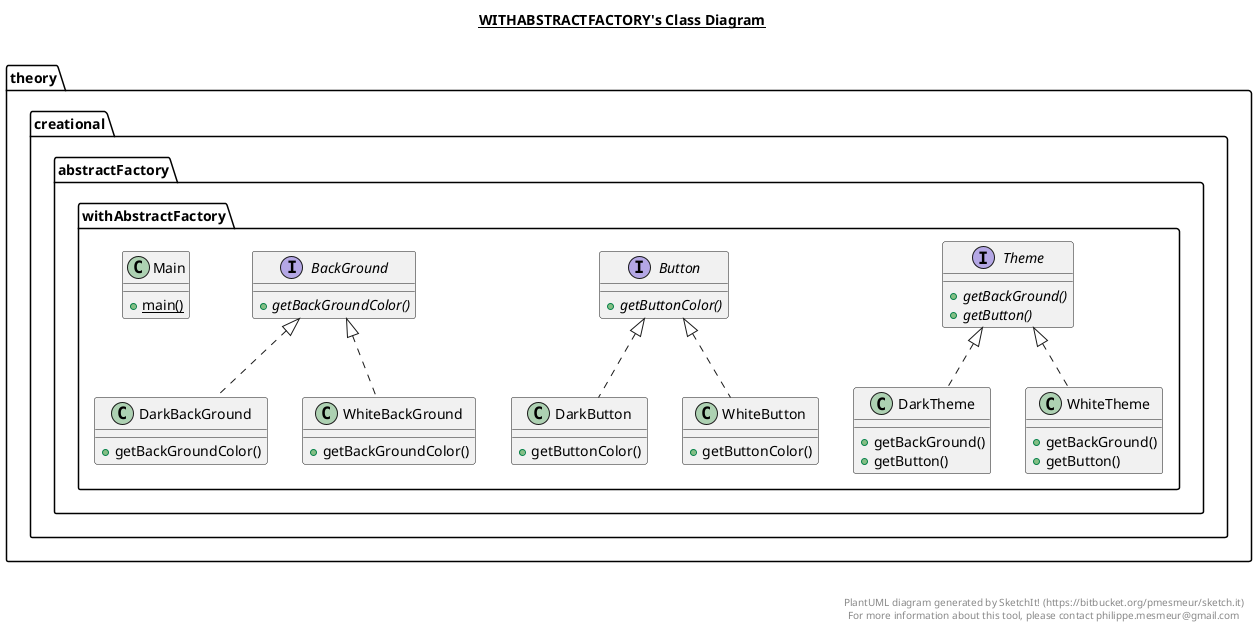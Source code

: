 @startuml

title __WITHABSTRACTFACTORY's Class Diagram__\n

  namespace theory.creational.abstractFactory.withAbstractFactory {
    interface theory.creational.abstractFactory.withAbstractFactory.BackGround {
        {abstract} + getBackGroundColor()
    }
  }
  

  namespace theory.creational.abstractFactory.withAbstractFactory {
    interface theory.creational.abstractFactory.withAbstractFactory.Button {
        {abstract} + getButtonColor()
    }
  }
  

  namespace theory.creational.abstractFactory.withAbstractFactory {
    class theory.creational.abstractFactory.withAbstractFactory.DarkBackGround {
        + getBackGroundColor()
    }
  }
  

  namespace theory.creational.abstractFactory.withAbstractFactory {
    class theory.creational.abstractFactory.withAbstractFactory.DarkButton {
        + getButtonColor()
    }
  }
  

  namespace theory.creational.abstractFactory.withAbstractFactory {
    class theory.creational.abstractFactory.withAbstractFactory.DarkTheme {
        + getBackGround()
        + getButton()
    }
  }
  

  namespace theory.creational.abstractFactory.withAbstractFactory {
    class theory.creational.abstractFactory.withAbstractFactory.Main {
        {static} + main()
    }
  }
  

  namespace theory.creational.abstractFactory.withAbstractFactory {
    interface theory.creational.abstractFactory.withAbstractFactory.Theme {
        {abstract} + getBackGround()
        {abstract} + getButton()
    }
  }
  

  namespace theory.creational.abstractFactory.withAbstractFactory {
    class theory.creational.abstractFactory.withAbstractFactory.WhiteBackGround {
        + getBackGroundColor()
    }
  }
  

  namespace theory.creational.abstractFactory.withAbstractFactory {
    class theory.creational.abstractFactory.withAbstractFactory.WhiteButton {
        + getButtonColor()
    }
  }
  

  namespace theory.creational.abstractFactory.withAbstractFactory {
    class theory.creational.abstractFactory.withAbstractFactory.WhiteTheme {
        + getBackGround()
        + getButton()
    }
  }
  

  theory.creational.abstractFactory.withAbstractFactory.DarkBackGround .up.|> theory.creational.abstractFactory.withAbstractFactory.BackGround
  theory.creational.abstractFactory.withAbstractFactory.DarkButton .up.|> theory.creational.abstractFactory.withAbstractFactory.Button
  theory.creational.abstractFactory.withAbstractFactory.DarkTheme .up.|> theory.creational.abstractFactory.withAbstractFactory.Theme
  theory.creational.abstractFactory.withAbstractFactory.WhiteBackGround .up.|> theory.creational.abstractFactory.withAbstractFactory.BackGround
  theory.creational.abstractFactory.withAbstractFactory.WhiteButton .up.|> theory.creational.abstractFactory.withAbstractFactory.Button
  theory.creational.abstractFactory.withAbstractFactory.WhiteTheme .up.|> theory.creational.abstractFactory.withAbstractFactory.Theme


right footer


PlantUML diagram generated by SketchIt! (https://bitbucket.org/pmesmeur/sketch.it)
For more information about this tool, please contact philippe.mesmeur@gmail.com
endfooter

@enduml
